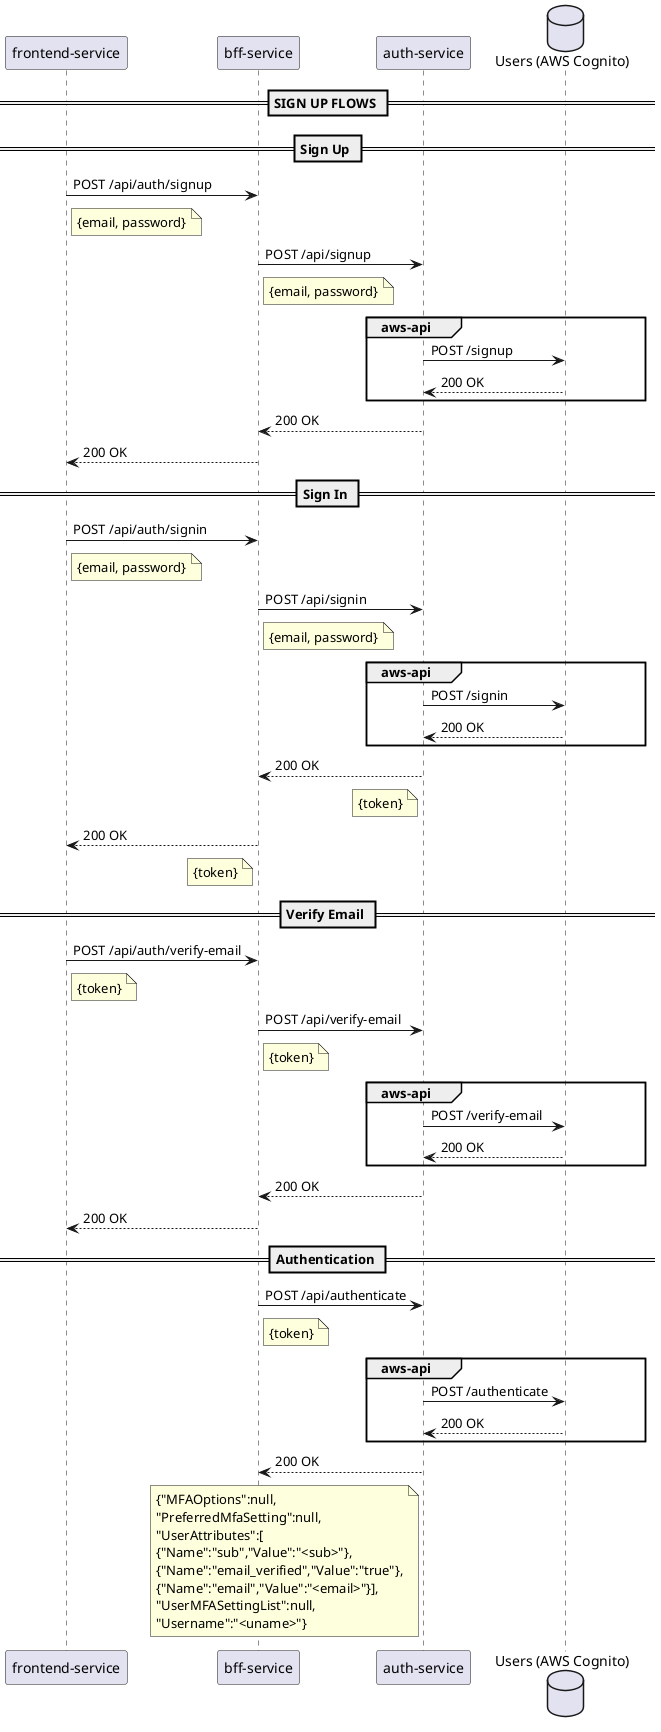@startuml

participant "frontend-service" as front
participant "bff-service" as bff
participant "auth-service" as auth
database "Users (AWS Cognito)" as cognito



== SIGN UP FLOWS ==
== Sign Up ==

front -> bff: POST /api/auth/signup
note right of front: {email, password}

bff -> auth: POST /api/signup
note right of bff: {email, password}

group aws-api
    auth -> cognito: POST /signup
    cognito --> auth: 200 OK
end

auth --> bff: 200 OK

bff --> front: 200 OK

== Sign In ==

front -> bff: POST /api/auth/signin
note right of front: {email, password}

bff -> auth: POST /api/signin
note right of bff: {email, password}

group aws-api
    auth -> cognito: POST /signin
    cognito --> auth: 200 OK
end

auth --> bff: 200 OK
note left of auth: {token}

bff --> front: 200 OK
note left of bff: {token}

== Verify Email ==

front -> bff: POST /api/auth/verify-email
note right of front: {token}

bff -> auth: POST /api/verify-email
note right of bff: {token}

group aws-api
    auth -> cognito: POST /verify-email
    cognito --> auth: 200 OK
end

auth --> bff: 200 OK

bff --> front: 200 OK

== Authentication ==

bff -> auth: POST /api/authenticate
note right of bff: {token}

group aws-api
    auth -> cognito: POST /authenticate
    cognito --> auth: 200 OK
end

auth --> bff: 200 OK
note left of auth
    {"MFAOptions":null,
    "PreferredMfaSetting":null,
    "UserAttributes":[
    {"Name":"sub","Value":"<sub>"},
    {"Name":"email_verified","Value":"true"},
    {"Name":"email","Value":"<email>"}],
    "UserMFASettingList":null,
    "Username":"<uname>"}
end note

@enduml